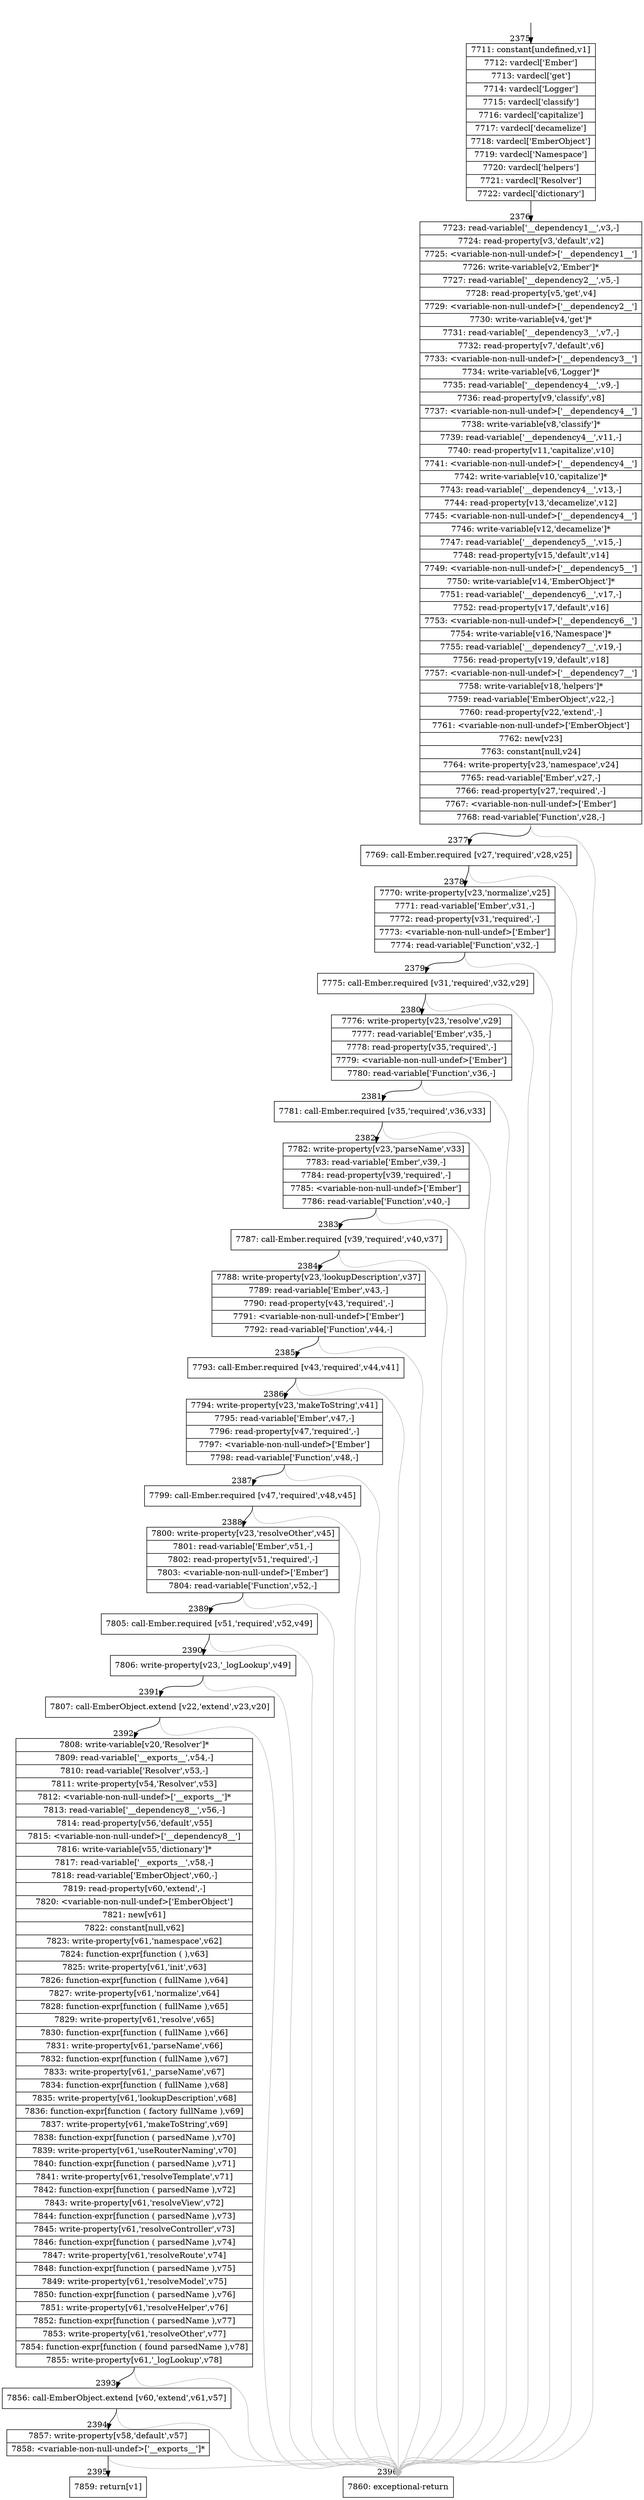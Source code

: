 digraph {
rankdir="TD"
BB_entry165[shape=none,label=""];
BB_entry165 -> BB2375 [tailport=s, headport=n, headlabel="    2375"]
BB2375 [shape=record label="{7711: constant[undefined,v1]|7712: vardecl['Ember']|7713: vardecl['get']|7714: vardecl['Logger']|7715: vardecl['classify']|7716: vardecl['capitalize']|7717: vardecl['decamelize']|7718: vardecl['EmberObject']|7719: vardecl['Namespace']|7720: vardecl['helpers']|7721: vardecl['Resolver']|7722: vardecl['dictionary']}" ] 
BB2375 -> BB2376 [tailport=s, headport=n, headlabel="      2376"]
BB2376 [shape=record label="{7723: read-variable['__dependency1__',v3,-]|7724: read-property[v3,'default',v2]|7725: \<variable-non-null-undef\>['__dependency1__']|7726: write-variable[v2,'Ember']*|7727: read-variable['__dependency2__',v5,-]|7728: read-property[v5,'get',v4]|7729: \<variable-non-null-undef\>['__dependency2__']|7730: write-variable[v4,'get']*|7731: read-variable['__dependency3__',v7,-]|7732: read-property[v7,'default',v6]|7733: \<variable-non-null-undef\>['__dependency3__']|7734: write-variable[v6,'Logger']*|7735: read-variable['__dependency4__',v9,-]|7736: read-property[v9,'classify',v8]|7737: \<variable-non-null-undef\>['__dependency4__']|7738: write-variable[v8,'classify']*|7739: read-variable['__dependency4__',v11,-]|7740: read-property[v11,'capitalize',v10]|7741: \<variable-non-null-undef\>['__dependency4__']|7742: write-variable[v10,'capitalize']*|7743: read-variable['__dependency4__',v13,-]|7744: read-property[v13,'decamelize',v12]|7745: \<variable-non-null-undef\>['__dependency4__']|7746: write-variable[v12,'decamelize']*|7747: read-variable['__dependency5__',v15,-]|7748: read-property[v15,'default',v14]|7749: \<variable-non-null-undef\>['__dependency5__']|7750: write-variable[v14,'EmberObject']*|7751: read-variable['__dependency6__',v17,-]|7752: read-property[v17,'default',v16]|7753: \<variable-non-null-undef\>['__dependency6__']|7754: write-variable[v16,'Namespace']*|7755: read-variable['__dependency7__',v19,-]|7756: read-property[v19,'default',v18]|7757: \<variable-non-null-undef\>['__dependency7__']|7758: write-variable[v18,'helpers']*|7759: read-variable['EmberObject',v22,-]|7760: read-property[v22,'extend',-]|7761: \<variable-non-null-undef\>['EmberObject']|7762: new[v23]|7763: constant[null,v24]|7764: write-property[v23,'namespace',v24]|7765: read-variable['Ember',v27,-]|7766: read-property[v27,'required',-]|7767: \<variable-non-null-undef\>['Ember']|7768: read-variable['Function',v28,-]}" ] 
BB2376 -> BB2377 [tailport=s, headport=n, headlabel="      2377"]
BB2376 -> BB2396 [tailport=s, headport=n, color=gray, headlabel="      2396"]
BB2377 [shape=record label="{7769: call-Ember.required [v27,'required',v28,v25]}" ] 
BB2377 -> BB2378 [tailport=s, headport=n, headlabel="      2378"]
BB2377 -> BB2396 [tailport=s, headport=n, color=gray]
BB2378 [shape=record label="{7770: write-property[v23,'normalize',v25]|7771: read-variable['Ember',v31,-]|7772: read-property[v31,'required',-]|7773: \<variable-non-null-undef\>['Ember']|7774: read-variable['Function',v32,-]}" ] 
BB2378 -> BB2379 [tailport=s, headport=n, headlabel="      2379"]
BB2378 -> BB2396 [tailport=s, headport=n, color=gray]
BB2379 [shape=record label="{7775: call-Ember.required [v31,'required',v32,v29]}" ] 
BB2379 -> BB2380 [tailport=s, headport=n, headlabel="      2380"]
BB2379 -> BB2396 [tailport=s, headport=n, color=gray]
BB2380 [shape=record label="{7776: write-property[v23,'resolve',v29]|7777: read-variable['Ember',v35,-]|7778: read-property[v35,'required',-]|7779: \<variable-non-null-undef\>['Ember']|7780: read-variable['Function',v36,-]}" ] 
BB2380 -> BB2381 [tailport=s, headport=n, headlabel="      2381"]
BB2380 -> BB2396 [tailport=s, headport=n, color=gray]
BB2381 [shape=record label="{7781: call-Ember.required [v35,'required',v36,v33]}" ] 
BB2381 -> BB2382 [tailport=s, headport=n, headlabel="      2382"]
BB2381 -> BB2396 [tailport=s, headport=n, color=gray]
BB2382 [shape=record label="{7782: write-property[v23,'parseName',v33]|7783: read-variable['Ember',v39,-]|7784: read-property[v39,'required',-]|7785: \<variable-non-null-undef\>['Ember']|7786: read-variable['Function',v40,-]}" ] 
BB2382 -> BB2383 [tailport=s, headport=n, headlabel="      2383"]
BB2382 -> BB2396 [tailport=s, headport=n, color=gray]
BB2383 [shape=record label="{7787: call-Ember.required [v39,'required',v40,v37]}" ] 
BB2383 -> BB2384 [tailport=s, headport=n, headlabel="      2384"]
BB2383 -> BB2396 [tailport=s, headport=n, color=gray]
BB2384 [shape=record label="{7788: write-property[v23,'lookupDescription',v37]|7789: read-variable['Ember',v43,-]|7790: read-property[v43,'required',-]|7791: \<variable-non-null-undef\>['Ember']|7792: read-variable['Function',v44,-]}" ] 
BB2384 -> BB2385 [tailport=s, headport=n, headlabel="      2385"]
BB2384 -> BB2396 [tailport=s, headport=n, color=gray]
BB2385 [shape=record label="{7793: call-Ember.required [v43,'required',v44,v41]}" ] 
BB2385 -> BB2386 [tailport=s, headport=n, headlabel="      2386"]
BB2385 -> BB2396 [tailport=s, headport=n, color=gray]
BB2386 [shape=record label="{7794: write-property[v23,'makeToString',v41]|7795: read-variable['Ember',v47,-]|7796: read-property[v47,'required',-]|7797: \<variable-non-null-undef\>['Ember']|7798: read-variable['Function',v48,-]}" ] 
BB2386 -> BB2387 [tailport=s, headport=n, headlabel="      2387"]
BB2386 -> BB2396 [tailport=s, headport=n, color=gray]
BB2387 [shape=record label="{7799: call-Ember.required [v47,'required',v48,v45]}" ] 
BB2387 -> BB2388 [tailport=s, headport=n, headlabel="      2388"]
BB2387 -> BB2396 [tailport=s, headport=n, color=gray]
BB2388 [shape=record label="{7800: write-property[v23,'resolveOther',v45]|7801: read-variable['Ember',v51,-]|7802: read-property[v51,'required',-]|7803: \<variable-non-null-undef\>['Ember']|7804: read-variable['Function',v52,-]}" ] 
BB2388 -> BB2389 [tailport=s, headport=n, headlabel="      2389"]
BB2388 -> BB2396 [tailport=s, headport=n, color=gray]
BB2389 [shape=record label="{7805: call-Ember.required [v51,'required',v52,v49]}" ] 
BB2389 -> BB2390 [tailport=s, headport=n, headlabel="      2390"]
BB2389 -> BB2396 [tailport=s, headport=n, color=gray]
BB2390 [shape=record label="{7806: write-property[v23,'_logLookup',v49]}" ] 
BB2390 -> BB2391 [tailport=s, headport=n, headlabel="      2391"]
BB2390 -> BB2396 [tailport=s, headport=n, color=gray]
BB2391 [shape=record label="{7807: call-EmberObject.extend [v22,'extend',v23,v20]}" ] 
BB2391 -> BB2392 [tailport=s, headport=n, headlabel="      2392"]
BB2391 -> BB2396 [tailport=s, headport=n, color=gray]
BB2392 [shape=record label="{7808: write-variable[v20,'Resolver']*|7809: read-variable['__exports__',v54,-]|7810: read-variable['Resolver',v53,-]|7811: write-property[v54,'Resolver',v53]|7812: \<variable-non-null-undef\>['__exports__']*|7813: read-variable['__dependency8__',v56,-]|7814: read-property[v56,'default',v55]|7815: \<variable-non-null-undef\>['__dependency8__']|7816: write-variable[v55,'dictionary']*|7817: read-variable['__exports__',v58,-]|7818: read-variable['EmberObject',v60,-]|7819: read-property[v60,'extend',-]|7820: \<variable-non-null-undef\>['EmberObject']|7821: new[v61]|7822: constant[null,v62]|7823: write-property[v61,'namespace',v62]|7824: function-expr[function ( ),v63]|7825: write-property[v61,'init',v63]|7826: function-expr[function ( fullName ),v64]|7827: write-property[v61,'normalize',v64]|7828: function-expr[function ( fullName ),v65]|7829: write-property[v61,'resolve',v65]|7830: function-expr[function ( fullName ),v66]|7831: write-property[v61,'parseName',v66]|7832: function-expr[function ( fullName ),v67]|7833: write-property[v61,'_parseName',v67]|7834: function-expr[function ( fullName ),v68]|7835: write-property[v61,'lookupDescription',v68]|7836: function-expr[function ( factory fullName ),v69]|7837: write-property[v61,'makeToString',v69]|7838: function-expr[function ( parsedName ),v70]|7839: write-property[v61,'useRouterNaming',v70]|7840: function-expr[function ( parsedName ),v71]|7841: write-property[v61,'resolveTemplate',v71]|7842: function-expr[function ( parsedName ),v72]|7843: write-property[v61,'resolveView',v72]|7844: function-expr[function ( parsedName ),v73]|7845: write-property[v61,'resolveController',v73]|7846: function-expr[function ( parsedName ),v74]|7847: write-property[v61,'resolveRoute',v74]|7848: function-expr[function ( parsedName ),v75]|7849: write-property[v61,'resolveModel',v75]|7850: function-expr[function ( parsedName ),v76]|7851: write-property[v61,'resolveHelper',v76]|7852: function-expr[function ( parsedName ),v77]|7853: write-property[v61,'resolveOther',v77]|7854: function-expr[function ( found parsedName ),v78]|7855: write-property[v61,'_logLookup',v78]}" ] 
BB2392 -> BB2393 [tailport=s, headport=n, headlabel="      2393"]
BB2392 -> BB2396 [tailport=s, headport=n, color=gray]
BB2393 [shape=record label="{7856: call-EmberObject.extend [v60,'extend',v61,v57]}" ] 
BB2393 -> BB2394 [tailport=s, headport=n, headlabel="      2394"]
BB2393 -> BB2396 [tailport=s, headport=n, color=gray]
BB2394 [shape=record label="{7857: write-property[v58,'default',v57]|7858: \<variable-non-null-undef\>['__exports__']*}" ] 
BB2394 -> BB2395 [tailport=s, headport=n, headlabel="      2395"]
BB2394 -> BB2396 [tailport=s, headport=n, color=gray]
BB2395 [shape=record label="{7859: return[v1]}" ] 
BB2396 [shape=record label="{7860: exceptional-return}" ] 
//#$~ 3886
}

